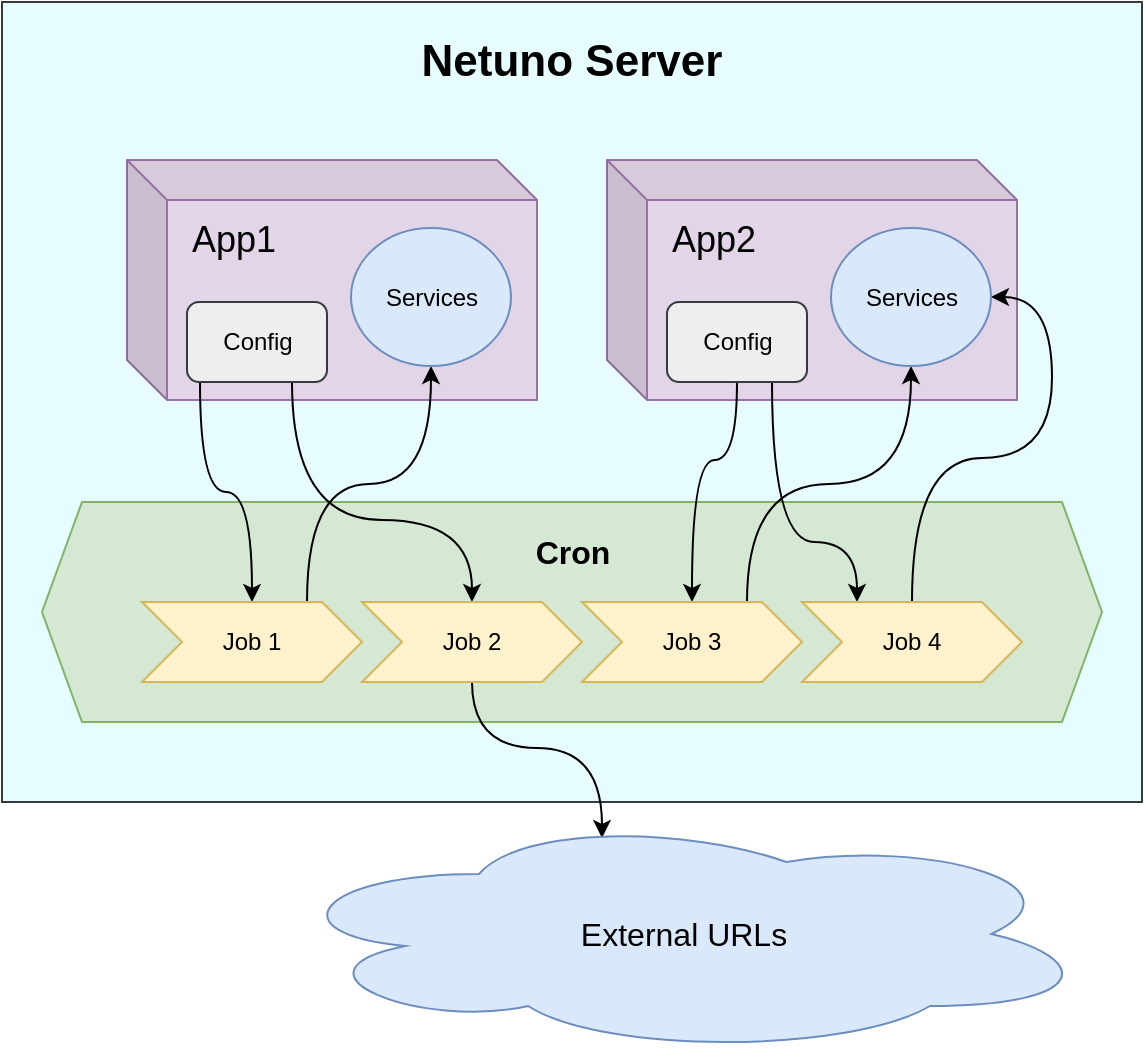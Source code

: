<mxfile version="15.4.0" type="google"><diagram id="64Xt8wyQQJZxMtkmym9u" name="Page-1"><mxGraphModel dx="945" dy="564" grid="0" gridSize="10" guides="1" tooltips="1" connect="1" arrows="1" fold="1" page="1" pageScale="1" pageWidth="600" pageHeight="550" math="0" shadow="0"><root><mxCell id="0"/><mxCell id="1" parent="0"/><mxCell id="Hc8lbGsEseSWstJ78EOq-2" value="" style="rounded=0;whiteSpace=wrap;html=1;strokeColor=#36393d;fillColor=#E6FCFF;" parent="1" vertex="1"><mxGeometry x="15" y="13" width="570" height="400" as="geometry"/></mxCell><mxCell id="Hc8lbGsEseSWstJ78EOq-30" value="" style="shape=cube;whiteSpace=wrap;html=1;boundedLbl=1;backgroundOutline=1;darkOpacity=0.05;darkOpacity2=0.1;fillColor=#e1d5e7;strokeColor=#9673a6;" parent="1" vertex="1"><mxGeometry x="317.5" y="92" width="205" height="120" as="geometry"/></mxCell><mxCell id="Hc8lbGsEseSWstJ78EOq-6" value="" style="shape=cube;whiteSpace=wrap;html=1;boundedLbl=1;backgroundOutline=1;darkOpacity=0.05;darkOpacity2=0.1;fillColor=#e1d5e7;strokeColor=#9673a6;" parent="1" vertex="1"><mxGeometry x="77.5" y="92" width="205" height="120" as="geometry"/></mxCell><mxCell id="Hc8lbGsEseSWstJ78EOq-9" value="" style="shape=hexagon;perimeter=hexagonPerimeter2;whiteSpace=wrap;html=1;fixedSize=1;fontStyle=1;fillColor=#d5e8d4;strokeColor=#82b366;" parent="1" vertex="1"><mxGeometry x="35" y="263" width="530" height="110" as="geometry"/></mxCell><mxCell id="Hc8lbGsEseSWstJ78EOq-10" value="&lt;b style=&quot;font-size: 22px&quot;&gt;Netuno Server&lt;/b&gt;" style="text;html=1;strokeColor=none;fillColor=none;align=center;verticalAlign=middle;whiteSpace=wrap;rounded=0;" parent="1" vertex="1"><mxGeometry x="35" y="23" width="530" height="40" as="geometry"/></mxCell><mxCell id="Hc8lbGsEseSWstJ78EOq-41" style="edgeStyle=orthogonalEdgeStyle;curved=1;orthogonalLoop=1;jettySize=auto;html=1;entryX=1;entryY=0.5;entryDx=0;entryDy=0;fontSize=18;exitX=0.5;exitY=0;exitDx=0;exitDy=0;" parent="1" source="Hc8lbGsEseSWstJ78EOq-17" target="Hc8lbGsEseSWstJ78EOq-33" edge="1"><mxGeometry relative="1" as="geometry"><Array as="points"><mxPoint x="470" y="241"/><mxPoint x="540" y="241"/><mxPoint x="540" y="161"/></Array></mxGeometry></mxCell><mxCell id="Hc8lbGsEseSWstJ78EOq-42" style="edgeStyle=orthogonalEdgeStyle;curved=1;orthogonalLoop=1;jettySize=auto;html=1;entryX=0.5;entryY=1;entryDx=0;entryDy=0;fontSize=18;exitX=0.75;exitY=0;exitDx=0;exitDy=0;" parent="1" source="Hc8lbGsEseSWstJ78EOq-18" target="Hc8lbGsEseSWstJ78EOq-33" edge="1"><mxGeometry relative="1" as="geometry"/></mxCell><mxCell id="Hc8lbGsEseSWstJ78EOq-37" style="edgeStyle=orthogonalEdgeStyle;curved=1;orthogonalLoop=1;jettySize=auto;html=1;entryX=0.4;entryY=0.1;entryDx=0;entryDy=0;entryPerimeter=0;fontSize=18;" parent="1" source="Hc8lbGsEseSWstJ78EOq-19" target="Hc8lbGsEseSWstJ78EOq-27" edge="1"><mxGeometry relative="1" as="geometry"/></mxCell><mxCell id="Hc8lbGsEseSWstJ78EOq-36" style="edgeStyle=orthogonalEdgeStyle;curved=1;orthogonalLoop=1;jettySize=auto;html=1;entryX=0.5;entryY=1;entryDx=0;entryDy=0;fontSize=18;exitX=0.75;exitY=0;exitDx=0;exitDy=0;strokeWidth=1;" parent="1" source="Hc8lbGsEseSWstJ78EOq-20" target="Hc8lbGsEseSWstJ78EOq-29" edge="1"><mxGeometry relative="1" as="geometry"/></mxCell><mxCell id="Hc8lbGsEseSWstJ78EOq-27" value="External URLs" style="ellipse;shape=cloud;whiteSpace=wrap;html=1;fontSize=16;fillColor=#dae8fc;strokeColor=#6c8ebf;" parent="1" vertex="1"><mxGeometry x="151" y="419" width="410" height="120" as="geometry"/></mxCell><mxCell id="Hc8lbGsEseSWstJ78EOq-34" style="edgeStyle=orthogonalEdgeStyle;orthogonalLoop=1;jettySize=auto;html=1;entryX=0.5;entryY=0;entryDx=0;entryDy=0;fontSize=18;curved=1;" parent="1" source="Hc8lbGsEseSWstJ78EOq-28" target="Hc8lbGsEseSWstJ78EOq-20" edge="1"><mxGeometry relative="1" as="geometry"><Array as="points"><mxPoint x="114" y="258"/><mxPoint x="140" y="258"/></Array></mxGeometry></mxCell><mxCell id="Hc8lbGsEseSWstJ78EOq-35" style="edgeStyle=orthogonalEdgeStyle;orthogonalLoop=1;jettySize=auto;html=1;fontSize=18;curved=1;exitX=0.75;exitY=1;exitDx=0;exitDy=0;strokeWidth=1;" parent="1" source="Hc8lbGsEseSWstJ78EOq-28" target="Hc8lbGsEseSWstJ78EOq-19" edge="1"><mxGeometry relative="1" as="geometry"><Array as="points"><mxPoint x="160" y="272"/><mxPoint x="250" y="272"/></Array></mxGeometry></mxCell><mxCell id="Hc8lbGsEseSWstJ78EOq-38" style="edgeStyle=orthogonalEdgeStyle;curved=1;orthogonalLoop=1;jettySize=auto;html=1;entryX=0.5;entryY=0;entryDx=0;entryDy=0;fontSize=18;" parent="1" source="Hc8lbGsEseSWstJ78EOq-32" target="Hc8lbGsEseSWstJ78EOq-18" edge="1"><mxGeometry relative="1" as="geometry"><Array as="points"><mxPoint x="383" y="242"/><mxPoint x="360" y="242"/></Array></mxGeometry></mxCell><mxCell id="Hc8lbGsEseSWstJ78EOq-40" style="edgeStyle=orthogonalEdgeStyle;curved=1;orthogonalLoop=1;jettySize=auto;html=1;fontSize=18;exitX=0.75;exitY=1;exitDx=0;exitDy=0;entryX=0.25;entryY=0;entryDx=0;entryDy=0;" parent="1" source="Hc8lbGsEseSWstJ78EOq-32" target="Hc8lbGsEseSWstJ78EOq-17" edge="1"><mxGeometry relative="1" as="geometry"><Array as="points"><mxPoint x="400" y="283"/><mxPoint x="443" y="283"/></Array></mxGeometry></mxCell><mxCell id="Hc8lbGsEseSWstJ78EOq-17" value="Job 4" style="shape=step;perimeter=stepPerimeter;whiteSpace=wrap;html=1;fixedSize=1;fillColor=#fff2cc;strokeColor=#d6b656;" parent="1" vertex="1"><mxGeometry x="415" y="313" width="110" height="40" as="geometry"/></mxCell><mxCell id="Hc8lbGsEseSWstJ78EOq-18" value="Job 3" style="shape=step;perimeter=stepPerimeter;whiteSpace=wrap;html=1;fixedSize=1;fillColor=#fff2cc;strokeColor=#d6b656;" parent="1" vertex="1"><mxGeometry x="305" y="313" width="110" height="40" as="geometry"/></mxCell><mxCell id="Hc8lbGsEseSWstJ78EOq-19" value="Job 2" style="shape=step;perimeter=stepPerimeter;whiteSpace=wrap;html=1;fixedSize=1;fillColor=#fff2cc;strokeColor=#d6b656;" parent="1" vertex="1"><mxGeometry x="195" y="313" width="110" height="40" as="geometry"/></mxCell><mxCell id="Hc8lbGsEseSWstJ78EOq-20" value="Job 1" style="shape=step;perimeter=stepPerimeter;whiteSpace=wrap;html=1;fixedSize=1;fillColor=#fff2cc;strokeColor=#d6b656;" parent="1" vertex="1"><mxGeometry x="85" y="313" width="110" height="40" as="geometry"/></mxCell><mxCell id="Hc8lbGsEseSWstJ78EOq-21" value="Cron" style="text;html=1;strokeColor=none;fillColor=none;align=center;verticalAlign=middle;whiteSpace=wrap;rounded=0;fontSize=16;fontStyle=1" parent="1" vertex="1"><mxGeometry x="212.5" y="273" width="175" height="30" as="geometry"/></mxCell><mxCell id="Hc8lbGsEseSWstJ78EOq-31" value="App2" style="text;html=1;strokeColor=none;fillColor=none;align=left;verticalAlign=middle;whiteSpace=wrap;rounded=0;fontSize=18;" parent="1" vertex="1"><mxGeometry x="347.5" y="122" width="60" height="20" as="geometry"/></mxCell><mxCell id="Hc8lbGsEseSWstJ78EOq-32" value="Config" style="rounded=1;whiteSpace=wrap;html=1;fontSize=12;fillColor=#eeeeee;strokeColor=#36393d;" parent="1" vertex="1"><mxGeometry x="347.5" y="163" width="70" height="40" as="geometry"/></mxCell><mxCell id="Hc8lbGsEseSWstJ78EOq-33" value="Services" style="ellipse;whiteSpace=wrap;html=1;fontSize=12;fillColor=#dae8fc;strokeColor=#6c8ebf;" parent="1" vertex="1"><mxGeometry x="429.5" y="126" width="80" height="69" as="geometry"/></mxCell><mxCell id="Hc8lbGsEseSWstJ78EOq-25" value="App1" style="text;html=1;strokeColor=none;fillColor=none;align=left;verticalAlign=middle;whiteSpace=wrap;rounded=0;fontSize=18;" parent="1" vertex="1"><mxGeometry x="107.5" y="122" width="60" height="20" as="geometry"/></mxCell><mxCell id="Hc8lbGsEseSWstJ78EOq-28" value="Config" style="rounded=1;whiteSpace=wrap;html=1;fontSize=12;fillColor=#eeeeee;strokeColor=#36393d;" parent="1" vertex="1"><mxGeometry x="107.5" y="163" width="70" height="40" as="geometry"/></mxCell><mxCell id="Hc8lbGsEseSWstJ78EOq-29" value="Services" style="ellipse;whiteSpace=wrap;html=1;fontSize=12;fillColor=#dae8fc;strokeColor=#6c8ebf;" parent="1" vertex="1"><mxGeometry x="189.5" y="126" width="80" height="69" as="geometry"/></mxCell></root></mxGraphModel></diagram></mxfile>